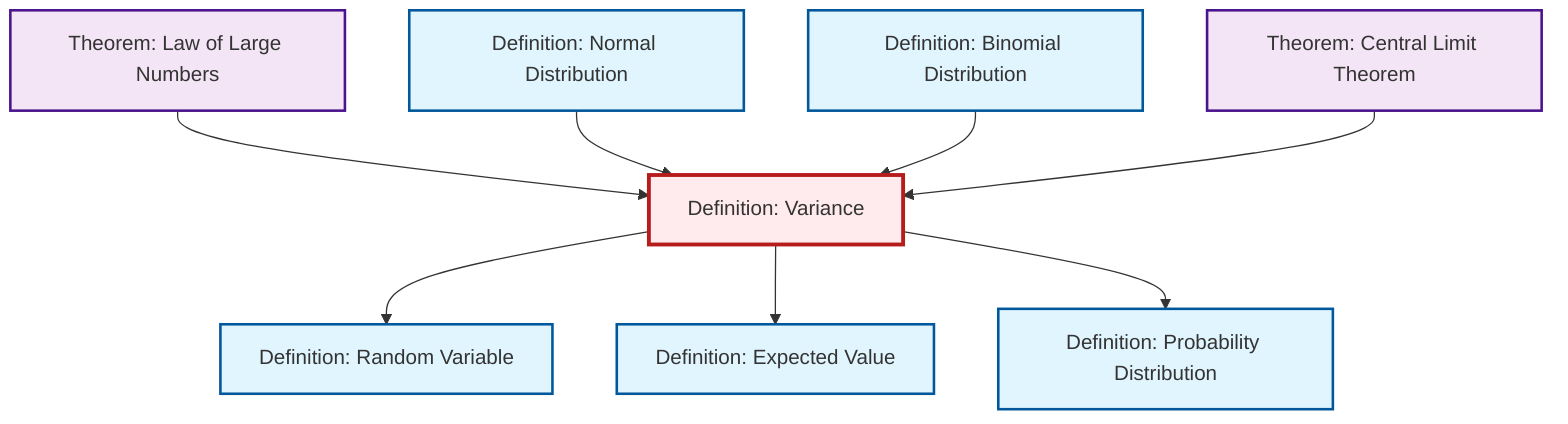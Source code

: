 graph TD
    classDef definition fill:#e1f5fe,stroke:#01579b,stroke-width:2px
    classDef theorem fill:#f3e5f5,stroke:#4a148c,stroke-width:2px
    classDef axiom fill:#fff3e0,stroke:#e65100,stroke-width:2px
    classDef example fill:#e8f5e9,stroke:#1b5e20,stroke-width:2px
    classDef current fill:#ffebee,stroke:#b71c1c,stroke-width:3px
    def-probability-distribution["Definition: Probability Distribution"]:::definition
    thm-central-limit["Theorem: Central Limit Theorem"]:::theorem
    thm-law-of-large-numbers["Theorem: Law of Large Numbers"]:::theorem
    def-expectation["Definition: Expected Value"]:::definition
    def-variance["Definition: Variance"]:::definition
    def-normal-distribution["Definition: Normal Distribution"]:::definition
    def-random-variable["Definition: Random Variable"]:::definition
    def-binomial-distribution["Definition: Binomial Distribution"]:::definition
    thm-law-of-large-numbers --> def-variance
    def-normal-distribution --> def-variance
    def-binomial-distribution --> def-variance
    def-variance --> def-random-variable
    def-variance --> def-expectation
    def-variance --> def-probability-distribution
    thm-central-limit --> def-variance
    class def-variance current